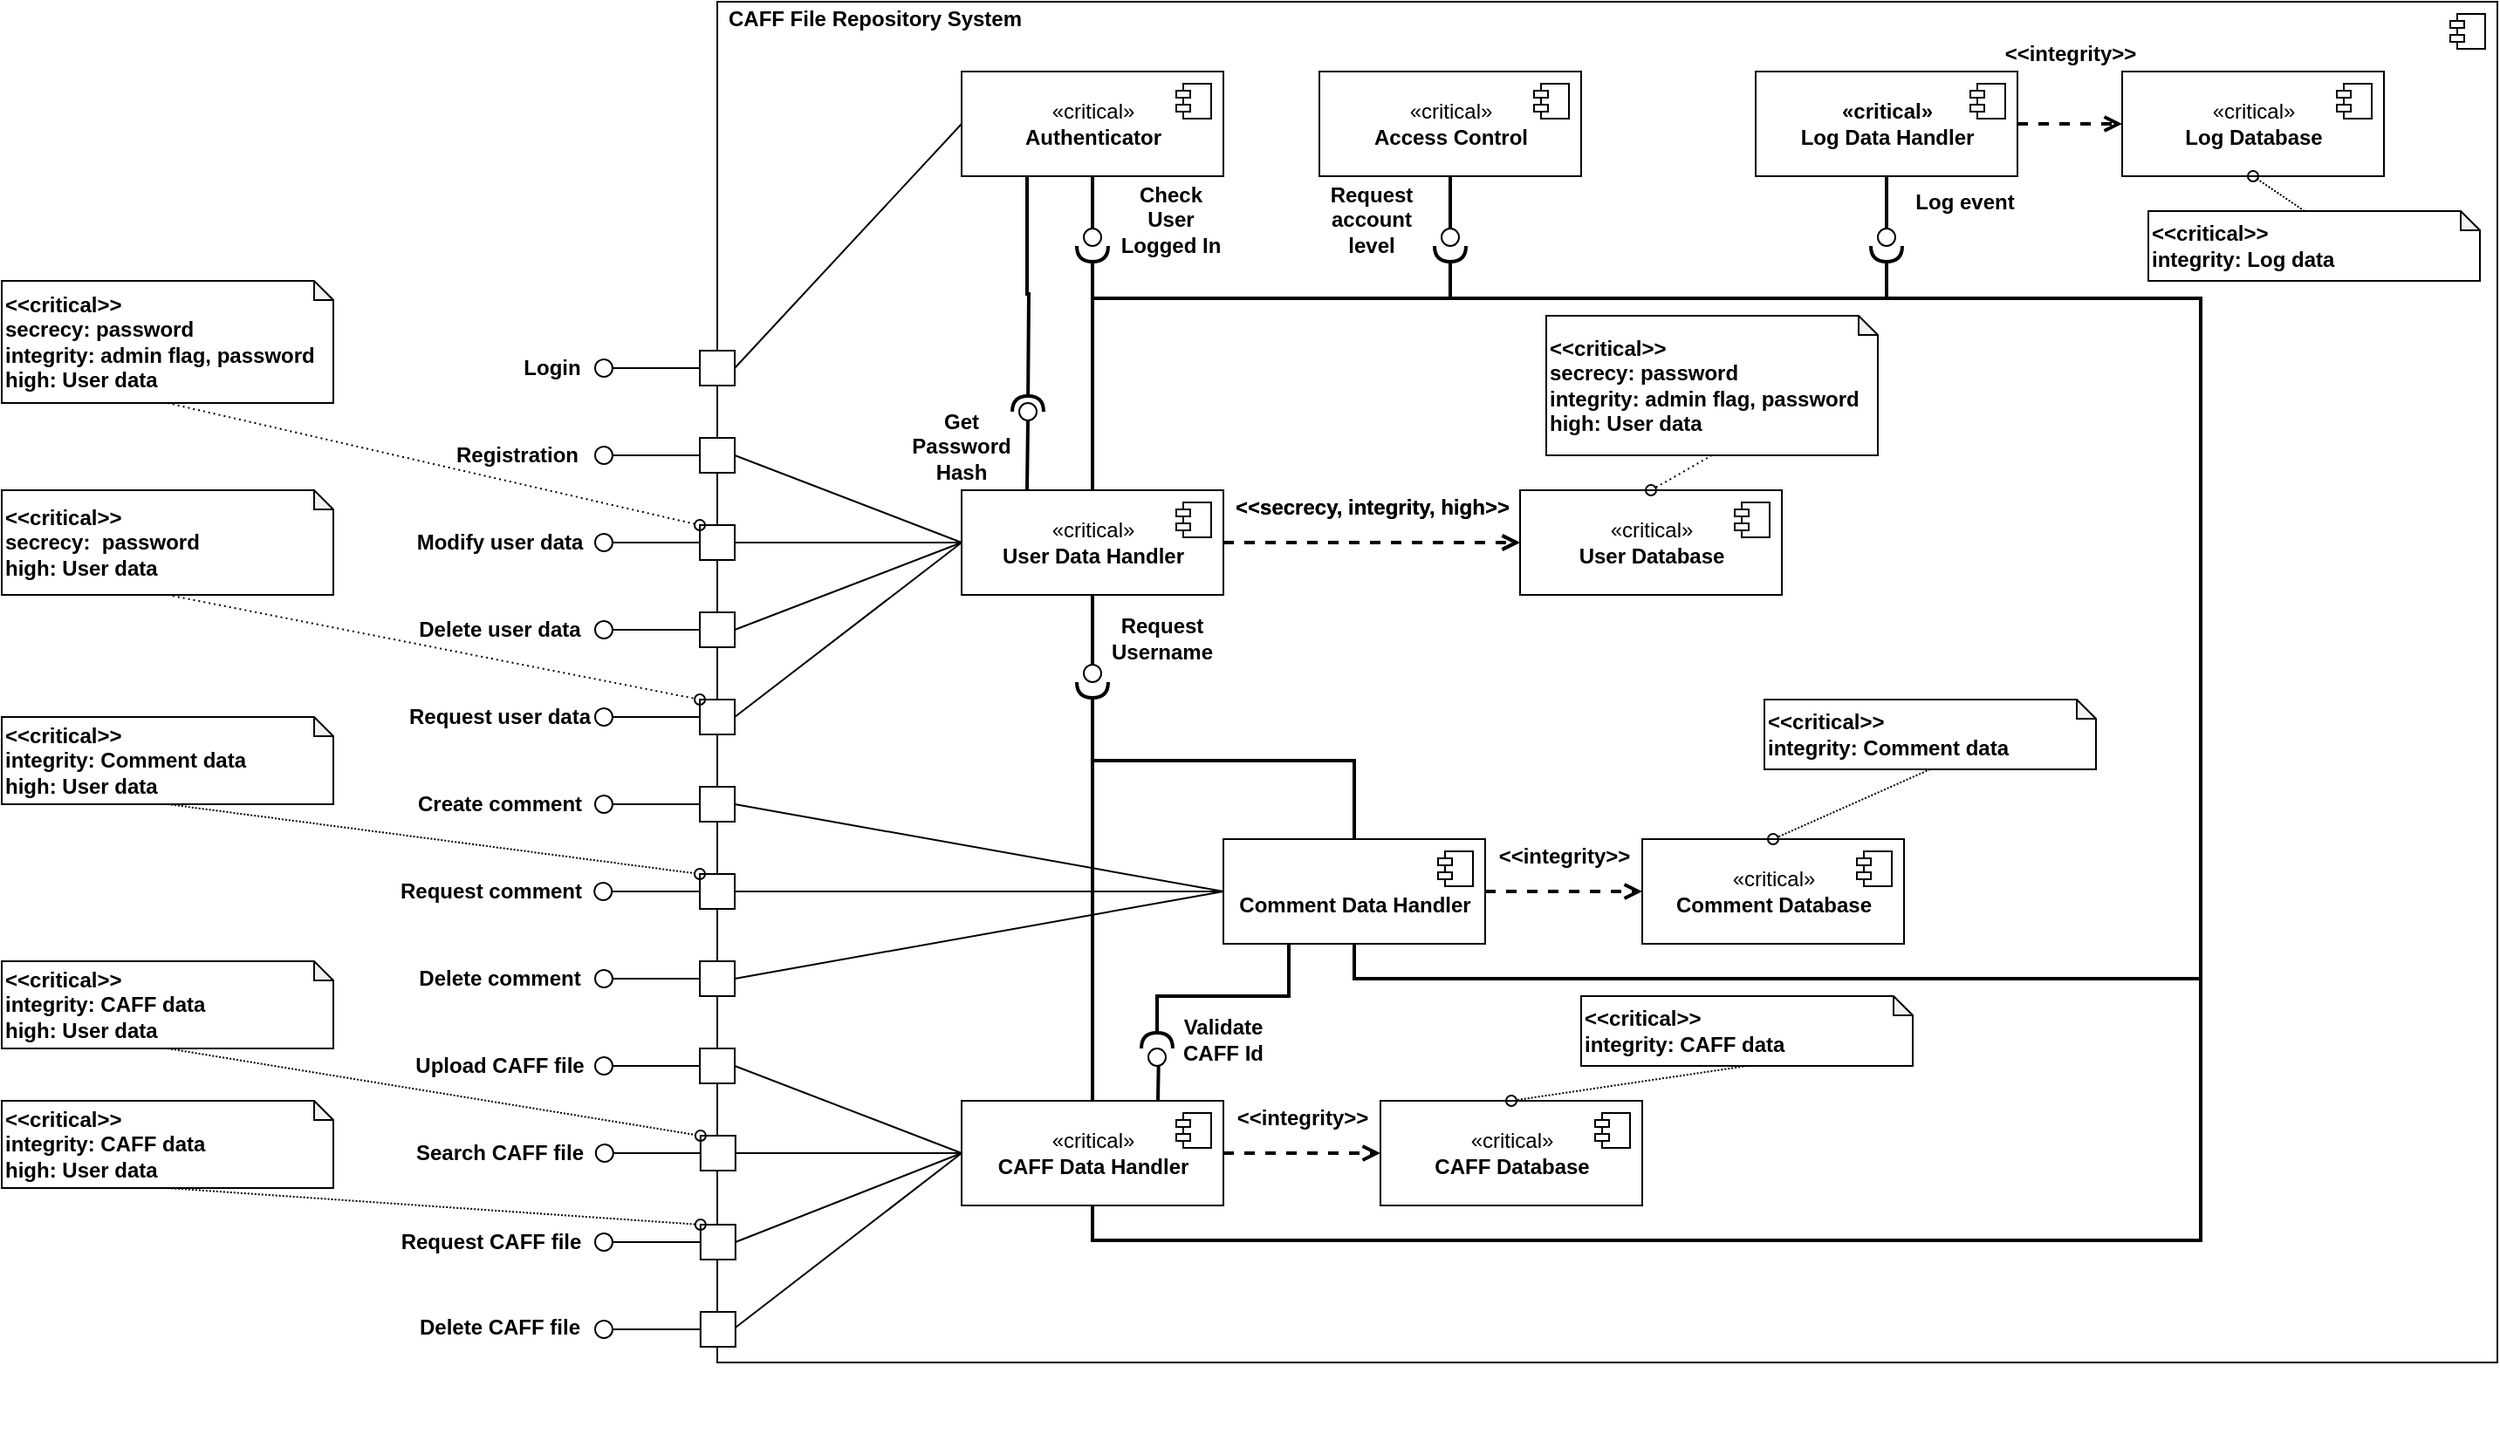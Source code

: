 <mxfile version="15.5.2" type="device"><diagram name="Page-1" id="5f0bae14-7c28-e335-631c-24af17079c00"><mxGraphModel dx="2138" dy="1414" grid="1" gridSize="10" guides="1" tooltips="1" connect="1" arrows="1" fold="1" page="1" pageScale="1" pageWidth="1100" pageHeight="850" background="none" math="0" shadow="0"><root><mxCell id="0"/><mxCell id="1" parent="0"/><mxCell id="-QCfbJkyfZG9LD16pUeI-1" value="" style="html=1;dropTarget=0;movable=0;allowArrows=0;connectable=0;resizable=1;rotatable=0;" parent="1" vertex="1"><mxGeometry x="260" y="-20" width="1020" height="780" as="geometry"/></mxCell><mxCell id="-QCfbJkyfZG9LD16pUeI-2" value="" style="shape=module;jettyWidth=8;jettyHeight=4;" parent="-QCfbJkyfZG9LD16pUeI-1" vertex="1"><mxGeometry x="1" width="20" height="20" relative="1" as="geometry"><mxPoint x="-27" y="7" as="offset"/></mxGeometry></mxCell><mxCell id="-QCfbJkyfZG9LD16pUeI-3" value="CAFF File Repository System" style="text;html=1;align=center;verticalAlign=middle;resizable=0;points=[];autosize=1;strokeColor=none;fillColor=none;fontStyle=1" parent="1" vertex="1"><mxGeometry x="260" y="-20" width="180" height="20" as="geometry"/></mxCell><mxCell id="-QCfbJkyfZG9LD16pUeI-111" style="edgeStyle=none;rounded=0;orthogonalLoop=1;jettySize=auto;html=1;exitX=1;exitY=0.5;exitDx=0;exitDy=0;entryX=0;entryY=0.5;entryDx=0;entryDy=0;dashed=1;endArrow=open;endFill=0;strokeWidth=2;" parent="1" source="-QCfbJkyfZG9LD16pUeI-5" target="-QCfbJkyfZG9LD16pUeI-11" edge="1"><mxGeometry relative="1" as="geometry"/></mxCell><mxCell id="-QCfbJkyfZG9LD16pUeI-143" style="edgeStyle=orthogonalEdgeStyle;rounded=0;orthogonalLoop=1;jettySize=auto;html=1;exitX=0.5;exitY=1;exitDx=0;exitDy=0;endArrow=none;endFill=0;strokeWidth=2;" parent="1" source="-QCfbJkyfZG9LD16pUeI-5" edge="1"><mxGeometry relative="1" as="geometry"><mxPoint x="475" y="360" as="targetPoint"/></mxGeometry></mxCell><mxCell id="-HfdM1WWx-DZBQaStd_Z-57" style="edgeStyle=orthogonalEdgeStyle;rounded=0;orthogonalLoop=1;jettySize=auto;html=1;exitX=0.5;exitY=0;exitDx=0;exitDy=0;endArrow=halfCircle;endFill=0;strokeWidth=2;" parent="1" source="-QCfbJkyfZG9LD16pUeI-5" target="-HfdM1WWx-DZBQaStd_Z-66" edge="1"><mxGeometry relative="1" as="geometry"><mxPoint x="920" y="130" as="targetPoint"/><Array as="points"><mxPoint x="475" y="150"/><mxPoint x="930" y="150"/></Array></mxGeometry></mxCell><mxCell id="-QCfbJkyfZG9LD16pUeI-5" value="&lt;div&gt;«critical»&lt;/div&gt;&lt;div&gt;&lt;b&gt;User Data Handler&lt;/b&gt;&lt;/div&gt;" style="html=1;dropTarget=0;" parent="1" vertex="1"><mxGeometry x="400" y="260" width="150" height="60" as="geometry"/></mxCell><mxCell id="-QCfbJkyfZG9LD16pUeI-6" value="" style="shape=module;jettyWidth=8;jettyHeight=4;" parent="-QCfbJkyfZG9LD16pUeI-5" vertex="1"><mxGeometry x="1" width="20" height="20" relative="1" as="geometry"><mxPoint x="-27" y="7" as="offset"/></mxGeometry></mxCell><mxCell id="-QCfbJkyfZG9LD16pUeI-110" style="edgeStyle=none;rounded=0;orthogonalLoop=1;jettySize=auto;html=1;exitX=1;exitY=0.5;exitDx=0;exitDy=0;entryX=0;entryY=0.5;entryDx=0;entryDy=0;endArrow=open;endFill=0;dashed=1;strokeWidth=2;" parent="1" source="-QCfbJkyfZG9LD16pUeI-7" target="-QCfbJkyfZG9LD16pUeI-17" edge="1"><mxGeometry relative="1" as="geometry"/></mxCell><mxCell id="-HfdM1WWx-DZBQaStd_Z-55" style="edgeStyle=orthogonalEdgeStyle;rounded=0;orthogonalLoop=1;jettySize=auto;html=1;exitX=0.5;exitY=1;exitDx=0;exitDy=0;endArrow=halfCircle;endFill=0;strokeWidth=2;" parent="1" source="-QCfbJkyfZG9LD16pUeI-7" target="-HfdM1WWx-DZBQaStd_Z-31" edge="1"><mxGeometry relative="1" as="geometry"><Array as="points"><mxPoint x="475" y="690"/><mxPoint x="1110" y="690"/><mxPoint x="1110" y="150"/><mxPoint x="475" y="150"/></Array></mxGeometry></mxCell><mxCell id="-HfdM1WWx-DZBQaStd_Z-59" style="edgeStyle=orthogonalEdgeStyle;rounded=0;orthogonalLoop=1;jettySize=auto;html=1;exitX=0.5;exitY=0;exitDx=0;exitDy=0;endArrow=none;endFill=0;strokeWidth=2;" parent="1" source="-QCfbJkyfZG9LD16pUeI-7" edge="1"><mxGeometry relative="1" as="geometry"><mxPoint x="475" y="380" as="targetPoint"/></mxGeometry></mxCell><mxCell id="_Z9CN36HjqxDnk6Rfu2H-1" style="edgeStyle=orthogonalEdgeStyle;rounded=0;orthogonalLoop=1;jettySize=auto;html=1;exitX=0.75;exitY=0;exitDx=0;exitDy=0;endArrow=none;endFill=0;strokeWidth=2;" edge="1" parent="1" source="-QCfbJkyfZG9LD16pUeI-7"><mxGeometry relative="1" as="geometry"><mxPoint x="513" y="580" as="targetPoint"/></mxGeometry></mxCell><mxCell id="-QCfbJkyfZG9LD16pUeI-7" value="«critical»&lt;div&gt;&lt;b&gt;CAFF Data Handler&lt;/b&gt;&lt;/div&gt;" style="html=1;dropTarget=0;" parent="1" vertex="1"><mxGeometry x="400" y="610" width="150" height="60" as="geometry"/></mxCell><mxCell id="-QCfbJkyfZG9LD16pUeI-8" value="" style="shape=module;jettyWidth=8;jettyHeight=4;" parent="-QCfbJkyfZG9LD16pUeI-7" vertex="1"><mxGeometry x="1" width="20" height="20" relative="1" as="geometry"><mxPoint x="-27" y="7" as="offset"/></mxGeometry></mxCell><mxCell id="-QCfbJkyfZG9LD16pUeI-112" style="edgeStyle=none;rounded=0;orthogonalLoop=1;jettySize=auto;html=1;exitX=1;exitY=0.5;exitDx=0;exitDy=0;entryX=0;entryY=0.5;entryDx=0;entryDy=0;dashed=1;endArrow=open;endFill=0;strokeWidth=2;" parent="1" source="-QCfbJkyfZG9LD16pUeI-9" target="-QCfbJkyfZG9LD16pUeI-13" edge="1"><mxGeometry relative="1" as="geometry"/></mxCell><mxCell id="-HfdM1WWx-DZBQaStd_Z-56" style="edgeStyle=orthogonalEdgeStyle;rounded=0;orthogonalLoop=1;jettySize=auto;html=1;exitX=0.5;exitY=1;exitDx=0;exitDy=0;endArrow=halfCircle;endFill=0;strokeWidth=2;entryX=0.5;entryY=0;entryDx=0;entryDy=0;entryPerimeter=0;" parent="1" source="-QCfbJkyfZG9LD16pUeI-9" target="-HfdM1WWx-DZBQaStd_Z-37" edge="1"><mxGeometry relative="1" as="geometry"><Array as="points"><mxPoint x="625" y="540"/><mxPoint x="1110" y="540"/><mxPoint x="1110" y="150"/><mxPoint x="680" y="150"/></Array></mxGeometry></mxCell><mxCell id="-HfdM1WWx-DZBQaStd_Z-58" style="edgeStyle=orthogonalEdgeStyle;rounded=0;orthogonalLoop=1;jettySize=auto;html=1;exitX=0.5;exitY=0;exitDx=0;exitDy=0;endArrow=halfCircle;endFill=0;strokeWidth=2;" parent="1" source="-QCfbJkyfZG9LD16pUeI-9" target="-QCfbJkyfZG9LD16pUeI-149" edge="1"><mxGeometry relative="1" as="geometry"><mxPoint x="475" y="380" as="targetPoint"/></mxGeometry></mxCell><mxCell id="_Z9CN36HjqxDnk6Rfu2H-5" style="edgeStyle=orthogonalEdgeStyle;rounded=0;orthogonalLoop=1;jettySize=auto;html=1;exitX=0.25;exitY=1;exitDx=0;exitDy=0;endArrow=halfCircle;endFill=0;strokeWidth=2;" edge="1" parent="1" source="-QCfbJkyfZG9LD16pUeI-9" target="_Z9CN36HjqxDnk6Rfu2H-4"><mxGeometry relative="1" as="geometry"><mxPoint x="510" y="580" as="targetPoint"/></mxGeometry></mxCell><mxCell id="-QCfbJkyfZG9LD16pUeI-9" value="&lt;div&gt;&lt;b&gt;&lt;br&gt;&lt;/b&gt;&lt;/div&gt;&lt;div&gt;&lt;b&gt;Comment Data Handler&lt;/b&gt;&lt;/div&gt;" style="html=1;dropTarget=0;" parent="1" vertex="1"><mxGeometry x="550" y="460" width="150" height="60" as="geometry"/></mxCell><mxCell id="-QCfbJkyfZG9LD16pUeI-10" value="" style="shape=module;jettyWidth=8;jettyHeight=4;" parent="-QCfbJkyfZG9LD16pUeI-9" vertex="1"><mxGeometry x="1" width="20" height="20" relative="1" as="geometry"><mxPoint x="-27" y="7" as="offset"/></mxGeometry></mxCell><mxCell id="-QCfbJkyfZG9LD16pUeI-11" value="«critical»&lt;br&gt;&lt;b&gt;User Database&lt;br&gt;&lt;/b&gt;" style="html=1;dropTarget=0;" parent="1" vertex="1"><mxGeometry x="720" y="260" width="150" height="60" as="geometry"/></mxCell><mxCell id="-QCfbJkyfZG9LD16pUeI-12" value="" style="shape=module;jettyWidth=8;jettyHeight=4;" parent="-QCfbJkyfZG9LD16pUeI-11" vertex="1"><mxGeometry x="1" width="20" height="20" relative="1" as="geometry"><mxPoint x="-27" y="7" as="offset"/></mxGeometry></mxCell><mxCell id="-QCfbJkyfZG9LD16pUeI-13" value="«critical»&lt;br&gt;&lt;b&gt;Comment Database&lt;br&gt;&lt;/b&gt;" style="html=1;dropTarget=0;" parent="1" vertex="1"><mxGeometry x="790" y="460" width="150" height="60" as="geometry"/></mxCell><mxCell id="-QCfbJkyfZG9LD16pUeI-14" value="" style="shape=module;jettyWidth=8;jettyHeight=4;" parent="-QCfbJkyfZG9LD16pUeI-13" vertex="1"><mxGeometry x="1" width="20" height="20" relative="1" as="geometry"><mxPoint x="-27" y="7" as="offset"/></mxGeometry></mxCell><mxCell id="-QCfbJkyfZG9LD16pUeI-15" value="«critical»&lt;br&gt;&lt;b&gt;Log Database&lt;br&gt;&lt;/b&gt;" style="html=1;dropTarget=0;" parent="1" vertex="1"><mxGeometry x="1065" y="20" width="150" height="60" as="geometry"/></mxCell><mxCell id="-QCfbJkyfZG9LD16pUeI-16" value="" style="shape=module;jettyWidth=8;jettyHeight=4;" parent="-QCfbJkyfZG9LD16pUeI-15" vertex="1"><mxGeometry x="1" width="20" height="20" relative="1" as="geometry"><mxPoint x="-27" y="7" as="offset"/></mxGeometry></mxCell><mxCell id="-QCfbJkyfZG9LD16pUeI-17" value="«critical»&lt;br&gt;&lt;b&gt;CAFF Database&lt;br&gt;&lt;/b&gt;" style="html=1;dropTarget=0;" parent="1" vertex="1"><mxGeometry x="640" y="610" width="150" height="60" as="geometry"/></mxCell><mxCell id="-QCfbJkyfZG9LD16pUeI-18" value="" style="shape=module;jettyWidth=8;jettyHeight=4;" parent="-QCfbJkyfZG9LD16pUeI-17" vertex="1"><mxGeometry x="1" width="20" height="20" relative="1" as="geometry"><mxPoint x="-27" y="7" as="offset"/></mxGeometry></mxCell><mxCell id="-QCfbJkyfZG9LD16pUeI-27" value="" style="group" parent="1" vertex="1" connectable="0"><mxGeometry x="189.583" y="230" width="80.417" height="20" as="geometry"/></mxCell><mxCell id="-QCfbJkyfZG9LD16pUeI-19" value="" style="rounded=0;whiteSpace=wrap;html=1;" parent="-QCfbJkyfZG9LD16pUeI-27" vertex="1"><mxGeometry x="60.417" width="20" height="20" as="geometry"/></mxCell><mxCell id="-QCfbJkyfZG9LD16pUeI-21" value="" style="rounded=0;orthogonalLoop=1;jettySize=auto;html=1;endArrow=none;endFill=0;sketch=0;sourcePerimeterSpacing=0;targetPerimeterSpacing=0;edgeStyle=orthogonalEdgeStyle;" parent="-QCfbJkyfZG9LD16pUeI-27" edge="1"><mxGeometry relative="1" as="geometry"><mxPoint x="60.417" y="10" as="sourcePoint"/><mxPoint x="10.417" y="10" as="targetPoint"/></mxGeometry></mxCell><mxCell id="-QCfbJkyfZG9LD16pUeI-23" value="" style="ellipse;whiteSpace=wrap;html=1;align=center;aspect=fixed;resizable=0;points=[];outlineConnect=0;sketch=0;rotation=-85;" parent="-QCfbJkyfZG9LD16pUeI-27" vertex="1"><mxGeometry x="0.417" y="5" width="10" height="10" as="geometry"/></mxCell><mxCell id="-QCfbJkyfZG9LD16pUeI-28" value="" style="group" parent="1" vertex="1" connectable="0"><mxGeometry x="189.583" y="180" width="80.417" height="20" as="geometry"/></mxCell><mxCell id="-QCfbJkyfZG9LD16pUeI-29" value="" style="rounded=0;whiteSpace=wrap;html=1;" parent="-QCfbJkyfZG9LD16pUeI-28" vertex="1"><mxGeometry x="60.417" width="20" height="20" as="geometry"/></mxCell><mxCell id="-QCfbJkyfZG9LD16pUeI-30" value="" style="rounded=0;orthogonalLoop=1;jettySize=auto;html=1;endArrow=none;endFill=0;sketch=0;sourcePerimeterSpacing=0;targetPerimeterSpacing=0;edgeStyle=orthogonalEdgeStyle;" parent="-QCfbJkyfZG9LD16pUeI-28" edge="1"><mxGeometry relative="1" as="geometry"><mxPoint x="60.417" y="10" as="sourcePoint"/><mxPoint x="10.417" y="10" as="targetPoint"/></mxGeometry></mxCell><mxCell id="-QCfbJkyfZG9LD16pUeI-31" value="" style="ellipse;whiteSpace=wrap;html=1;align=center;aspect=fixed;resizable=0;points=[];outlineConnect=0;sketch=0;rotation=-85;" parent="-QCfbJkyfZG9LD16pUeI-28" vertex="1"><mxGeometry x="0.417" y="5" width="10" height="10" as="geometry"/></mxCell><mxCell id="-QCfbJkyfZG9LD16pUeI-32" value="Registration" style="text;html=1;align=center;verticalAlign=middle;resizable=0;points=[];autosize=1;strokeColor=none;fillColor=none;fontStyle=1" parent="1" vertex="1"><mxGeometry x="99.58" y="230" width="90" height="20" as="geometry"/></mxCell><mxCell id="-QCfbJkyfZG9LD16pUeI-33" value="Login" style="text;html=1;align=center;verticalAlign=middle;resizable=0;points=[];autosize=1;strokeColor=none;fillColor=none;fontStyle=1" parent="1" vertex="1"><mxGeometry x="139.58" y="180" width="50" height="20" as="geometry"/></mxCell><mxCell id="-QCfbJkyfZG9LD16pUeI-34" style="rounded=0;orthogonalLoop=1;jettySize=auto;html=1;exitX=1;exitY=0.5;exitDx=0;exitDy=0;entryX=0;entryY=0.5;entryDx=0;entryDy=0;endArrow=none;endFill=0;" parent="1" source="-QCfbJkyfZG9LD16pUeI-19" target="-QCfbJkyfZG9LD16pUeI-5" edge="1"><mxGeometry relative="1" as="geometry"/></mxCell><mxCell id="-QCfbJkyfZG9LD16pUeI-36" value="" style="group" parent="1" vertex="1" connectable="0"><mxGeometry x="189.583" y="280" width="80.417" height="20" as="geometry"/></mxCell><mxCell id="-QCfbJkyfZG9LD16pUeI-37" value="" style="rounded=0;whiteSpace=wrap;html=1;" parent="-QCfbJkyfZG9LD16pUeI-36" vertex="1"><mxGeometry x="60.417" width="20" height="20" as="geometry"/></mxCell><mxCell id="-QCfbJkyfZG9LD16pUeI-38" value="" style="rounded=0;orthogonalLoop=1;jettySize=auto;html=1;endArrow=none;endFill=0;sketch=0;sourcePerimeterSpacing=0;targetPerimeterSpacing=0;edgeStyle=orthogonalEdgeStyle;" parent="-QCfbJkyfZG9LD16pUeI-36" edge="1"><mxGeometry relative="1" as="geometry"><mxPoint x="60.417" y="10" as="sourcePoint"/><mxPoint x="10.417" y="10" as="targetPoint"/></mxGeometry></mxCell><mxCell id="-QCfbJkyfZG9LD16pUeI-39" value="" style="ellipse;whiteSpace=wrap;html=1;align=center;aspect=fixed;resizable=0;points=[];outlineConnect=0;sketch=0;rotation=-85;" parent="-QCfbJkyfZG9LD16pUeI-36" vertex="1"><mxGeometry x="0.417" y="5" width="10" height="10" as="geometry"/></mxCell><mxCell id="-QCfbJkyfZG9LD16pUeI-42" value="" style="group" parent="1" vertex="1" connectable="0"><mxGeometry x="189.583" y="330" width="80.417" height="20" as="geometry"/></mxCell><mxCell id="-QCfbJkyfZG9LD16pUeI-46" value="" style="edgeStyle=none;rounded=0;orthogonalLoop=1;jettySize=auto;html=1;endArrow=none;endFill=0;" parent="-QCfbJkyfZG9LD16pUeI-42" source="-QCfbJkyfZG9LD16pUeI-43" target="-QCfbJkyfZG9LD16pUeI-45" edge="1"><mxGeometry relative="1" as="geometry"/></mxCell><mxCell id="-QCfbJkyfZG9LD16pUeI-43" value="" style="rounded=0;whiteSpace=wrap;html=1;" parent="-QCfbJkyfZG9LD16pUeI-42" vertex="1"><mxGeometry x="60.417" width="20" height="20" as="geometry"/></mxCell><mxCell id="-QCfbJkyfZG9LD16pUeI-44" value="" style="rounded=0;orthogonalLoop=1;jettySize=auto;html=1;endArrow=none;endFill=0;sketch=0;sourcePerimeterSpacing=0;targetPerimeterSpacing=0;edgeStyle=orthogonalEdgeStyle;" parent="-QCfbJkyfZG9LD16pUeI-42" edge="1"><mxGeometry relative="1" as="geometry"><mxPoint x="60.417" y="10" as="sourcePoint"/><mxPoint x="10.417" y="10" as="targetPoint"/></mxGeometry></mxCell><mxCell id="-QCfbJkyfZG9LD16pUeI-45" value="" style="ellipse;whiteSpace=wrap;html=1;align=center;aspect=fixed;resizable=0;points=[];outlineConnect=0;sketch=0;rotation=-85;" parent="-QCfbJkyfZG9LD16pUeI-42" vertex="1"><mxGeometry x="0.417" y="5" width="10" height="10" as="geometry"/></mxCell><mxCell id="-QCfbJkyfZG9LD16pUeI-47" value="Modify user data" style="text;html=1;align=center;verticalAlign=middle;resizable=0;points=[];autosize=1;strokeColor=none;fillColor=none;fontStyle=1" parent="1" vertex="1"><mxGeometry x="79.58" y="280" width="110" height="20" as="geometry"/></mxCell><mxCell id="-QCfbJkyfZG9LD16pUeI-48" value="Delete user data" style="text;html=1;align=center;verticalAlign=middle;resizable=0;points=[];autosize=1;strokeColor=none;fillColor=none;fontStyle=1" parent="1" vertex="1"><mxGeometry x="79.58" y="330" width="110" height="20" as="geometry"/></mxCell><mxCell id="-QCfbJkyfZG9LD16pUeI-51" value="" style="group" parent="1" vertex="1" connectable="0"><mxGeometry x="189.583" y="430" width="80.417" height="20" as="geometry"/></mxCell><mxCell id="-QCfbJkyfZG9LD16pUeI-52" value="" style="edgeStyle=none;rounded=0;orthogonalLoop=1;jettySize=auto;html=1;endArrow=none;endFill=0;" parent="-QCfbJkyfZG9LD16pUeI-51" source="-QCfbJkyfZG9LD16pUeI-53" target="-QCfbJkyfZG9LD16pUeI-55" edge="1"><mxGeometry relative="1" as="geometry"/></mxCell><mxCell id="-QCfbJkyfZG9LD16pUeI-53" value="" style="rounded=0;whiteSpace=wrap;html=1;" parent="-QCfbJkyfZG9LD16pUeI-51" vertex="1"><mxGeometry x="60.417" width="20" height="20" as="geometry"/></mxCell><mxCell id="-QCfbJkyfZG9LD16pUeI-54" value="" style="rounded=0;orthogonalLoop=1;jettySize=auto;html=1;endArrow=none;endFill=0;sketch=0;sourcePerimeterSpacing=0;targetPerimeterSpacing=0;edgeStyle=orthogonalEdgeStyle;" parent="-QCfbJkyfZG9LD16pUeI-51" edge="1"><mxGeometry relative="1" as="geometry"><mxPoint x="60.417" y="10" as="sourcePoint"/><mxPoint x="10.417" y="10" as="targetPoint"/></mxGeometry></mxCell><mxCell id="-QCfbJkyfZG9LD16pUeI-55" value="" style="ellipse;whiteSpace=wrap;html=1;align=center;aspect=fixed;resizable=0;points=[];outlineConnect=0;sketch=0;rotation=-85;" parent="-QCfbJkyfZG9LD16pUeI-51" vertex="1"><mxGeometry x="0.417" y="5" width="10" height="10" as="geometry"/></mxCell><mxCell id="-QCfbJkyfZG9LD16pUeI-56" value="" style="group" parent="1" vertex="1" connectable="0"><mxGeometry x="189.583" y="470" width="80.417" height="20" as="geometry"/></mxCell><mxCell id="-QCfbJkyfZG9LD16pUeI-58" value="" style="rounded=0;whiteSpace=wrap;html=1;" parent="-QCfbJkyfZG9LD16pUeI-56" vertex="1"><mxGeometry x="60.417" y="10" width="20" height="20" as="geometry"/></mxCell><mxCell id="-QCfbJkyfZG9LD16pUeI-61" value="" style="group" parent="1" vertex="1" connectable="0"><mxGeometry x="189.583" y="530" width="80.417" height="20" as="geometry"/></mxCell><mxCell id="-QCfbJkyfZG9LD16pUeI-62" value="" style="edgeStyle=none;rounded=0;orthogonalLoop=1;jettySize=auto;html=1;endArrow=none;endFill=0;" parent="-QCfbJkyfZG9LD16pUeI-61" source="-QCfbJkyfZG9LD16pUeI-63" target="-QCfbJkyfZG9LD16pUeI-65" edge="1"><mxGeometry relative="1" as="geometry"/></mxCell><mxCell id="-QCfbJkyfZG9LD16pUeI-63" value="" style="rounded=0;whiteSpace=wrap;html=1;" parent="-QCfbJkyfZG9LD16pUeI-61" vertex="1"><mxGeometry x="60.417" width="20" height="20" as="geometry"/></mxCell><mxCell id="-QCfbJkyfZG9LD16pUeI-64" value="" style="rounded=0;orthogonalLoop=1;jettySize=auto;html=1;endArrow=none;endFill=0;sketch=0;sourcePerimeterSpacing=0;targetPerimeterSpacing=0;edgeStyle=orthogonalEdgeStyle;" parent="-QCfbJkyfZG9LD16pUeI-61" edge="1"><mxGeometry relative="1" as="geometry"><mxPoint x="60.417" y="10" as="sourcePoint"/><mxPoint x="10.417" y="10" as="targetPoint"/></mxGeometry></mxCell><mxCell id="-QCfbJkyfZG9LD16pUeI-65" value="" style="ellipse;whiteSpace=wrap;html=1;align=center;aspect=fixed;resizable=0;points=[];outlineConnect=0;sketch=0;rotation=-85;" parent="-QCfbJkyfZG9LD16pUeI-61" vertex="1"><mxGeometry x="0.417" y="5" width="10" height="10" as="geometry"/></mxCell><mxCell id="-QCfbJkyfZG9LD16pUeI-66" value="Create comment" style="text;html=1;align=center;verticalAlign=middle;resizable=0;points=[];autosize=1;strokeColor=none;fillColor=none;fontStyle=1" parent="1" vertex="1"><mxGeometry x="79.58" y="430" width="110" height="20" as="geometry"/></mxCell><mxCell id="-QCfbJkyfZG9LD16pUeI-67" style="edgeStyle=none;rounded=0;orthogonalLoop=1;jettySize=auto;html=1;exitX=1;exitY=0.5;exitDx=0;exitDy=0;entryX=0;entryY=0.5;entryDx=0;entryDy=0;endArrow=none;endFill=0;" parent="1" source="-QCfbJkyfZG9LD16pUeI-53" target="-QCfbJkyfZG9LD16pUeI-9" edge="1"><mxGeometry relative="1" as="geometry"/></mxCell><mxCell id="-QCfbJkyfZG9LD16pUeI-68" value="Request comment" style="text;html=1;align=center;verticalAlign=middle;resizable=0;points=[];autosize=1;strokeColor=none;fillColor=none;fontStyle=1" parent="1" vertex="1"><mxGeometry x="69.58" y="480" width="120" height="20" as="geometry"/></mxCell><mxCell id="-QCfbJkyfZG9LD16pUeI-69" value="Delete comment" style="text;html=1;align=center;verticalAlign=middle;resizable=0;points=[];autosize=1;strokeColor=none;fillColor=none;fontStyle=1" parent="1" vertex="1"><mxGeometry x="79.58" y="530" width="110" height="20" as="geometry"/></mxCell><mxCell id="-QCfbJkyfZG9LD16pUeI-70" style="edgeStyle=none;rounded=0;orthogonalLoop=1;jettySize=auto;html=1;exitX=1;exitY=0.5;exitDx=0;exitDy=0;entryX=0;entryY=0.5;entryDx=0;entryDy=0;endArrow=none;endFill=0;" parent="1" source="-QCfbJkyfZG9LD16pUeI-58" target="-QCfbJkyfZG9LD16pUeI-9" edge="1"><mxGeometry relative="1" as="geometry"/></mxCell><mxCell id="-QCfbJkyfZG9LD16pUeI-71" style="edgeStyle=none;rounded=0;orthogonalLoop=1;jettySize=auto;html=1;exitX=1;exitY=0.5;exitDx=0;exitDy=0;entryX=0;entryY=0.5;entryDx=0;entryDy=0;endArrow=none;endFill=0;" parent="1" source="-QCfbJkyfZG9LD16pUeI-63" target="-QCfbJkyfZG9LD16pUeI-9" edge="1"><mxGeometry relative="1" as="geometry"/></mxCell><mxCell id="-QCfbJkyfZG9LD16pUeI-72" value="Request user data" style="text;html=1;align=center;verticalAlign=middle;resizable=0;points=[];autosize=1;strokeColor=none;fillColor=none;fontStyle=1" parent="1" vertex="1"><mxGeometry x="74.58" y="380" width="120" height="20" as="geometry"/></mxCell><mxCell id="-QCfbJkyfZG9LD16pUeI-73" value="" style="group" parent="1" vertex="1" connectable="0"><mxGeometry x="189.583" y="380" width="80.417" height="20" as="geometry"/></mxCell><mxCell id="-QCfbJkyfZG9LD16pUeI-74" value="" style="edgeStyle=none;rounded=0;orthogonalLoop=1;jettySize=auto;html=1;endArrow=none;endFill=0;" parent="-QCfbJkyfZG9LD16pUeI-73" source="-QCfbJkyfZG9LD16pUeI-75" target="-QCfbJkyfZG9LD16pUeI-77" edge="1"><mxGeometry relative="1" as="geometry"/></mxCell><mxCell id="-QCfbJkyfZG9LD16pUeI-75" value="" style="rounded=0;whiteSpace=wrap;html=1;" parent="-QCfbJkyfZG9LD16pUeI-73" vertex="1"><mxGeometry x="60.417" width="20" height="20" as="geometry"/></mxCell><mxCell id="-QCfbJkyfZG9LD16pUeI-76" value="" style="rounded=0;orthogonalLoop=1;jettySize=auto;html=1;endArrow=none;endFill=0;sketch=0;sourcePerimeterSpacing=0;targetPerimeterSpacing=0;edgeStyle=orthogonalEdgeStyle;" parent="-QCfbJkyfZG9LD16pUeI-73" edge="1"><mxGeometry relative="1" as="geometry"><mxPoint x="60.417" y="10" as="sourcePoint"/><mxPoint x="10.417" y="10" as="targetPoint"/></mxGeometry></mxCell><mxCell id="-QCfbJkyfZG9LD16pUeI-77" value="" style="ellipse;whiteSpace=wrap;html=1;align=center;aspect=fixed;resizable=0;points=[];outlineConnect=0;sketch=0;rotation=-85;" parent="-QCfbJkyfZG9LD16pUeI-73" vertex="1"><mxGeometry x="0.417" y="5" width="10" height="10" as="geometry"/></mxCell><mxCell id="-QCfbJkyfZG9LD16pUeI-78" style="edgeStyle=none;rounded=0;orthogonalLoop=1;jettySize=auto;html=1;exitX=1;exitY=0.5;exitDx=0;exitDy=0;entryX=0;entryY=0.5;entryDx=0;entryDy=0;endArrow=none;endFill=0;" parent="1" source="-QCfbJkyfZG9LD16pUeI-75" target="-QCfbJkyfZG9LD16pUeI-5" edge="1"><mxGeometry relative="1" as="geometry"/></mxCell><mxCell id="-QCfbJkyfZG9LD16pUeI-60" value="" style="ellipse;whiteSpace=wrap;html=1;align=center;aspect=fixed;resizable=0;points=[];outlineConnect=0;sketch=0;rotation=-85;" parent="1" vertex="1"><mxGeometry x="189.58" y="485" width="10" height="10" as="geometry"/></mxCell><mxCell id="-QCfbJkyfZG9LD16pUeI-57" value="" style="edgeStyle=none;rounded=0;orthogonalLoop=1;jettySize=auto;html=1;endArrow=none;endFill=0;" parent="1" source="-QCfbJkyfZG9LD16pUeI-58" target="-QCfbJkyfZG9LD16pUeI-60" edge="1"><mxGeometry relative="1" as="geometry"/></mxCell><mxCell id="-QCfbJkyfZG9LD16pUeI-81" style="edgeStyle=none;rounded=0;orthogonalLoop=1;jettySize=auto;html=1;exitX=1;exitY=0.5;exitDx=0;exitDy=0;entryX=0;entryY=0.5;entryDx=0;entryDy=0;endArrow=none;endFill=0;" parent="1" source="-QCfbJkyfZG9LD16pUeI-37" target="-QCfbJkyfZG9LD16pUeI-5" edge="1"><mxGeometry relative="1" as="geometry"/></mxCell><mxCell id="-QCfbJkyfZG9LD16pUeI-82" style="edgeStyle=none;rounded=0;orthogonalLoop=1;jettySize=auto;html=1;exitX=1;exitY=0.5;exitDx=0;exitDy=0;entryX=0;entryY=0.5;entryDx=0;entryDy=0;endArrow=none;endFill=0;" parent="1" source="-QCfbJkyfZG9LD16pUeI-43" target="-QCfbJkyfZG9LD16pUeI-5" edge="1"><mxGeometry relative="1" as="geometry"/></mxCell><mxCell id="-QCfbJkyfZG9LD16pUeI-84" value="" style="group" parent="1" vertex="1" connectable="0"><mxGeometry x="189.583" y="580" width="80.417" height="20" as="geometry"/></mxCell><mxCell id="-QCfbJkyfZG9LD16pUeI-85" value="" style="edgeStyle=none;rounded=0;orthogonalLoop=1;jettySize=auto;html=1;endArrow=none;endFill=0;" parent="-QCfbJkyfZG9LD16pUeI-84" source="-QCfbJkyfZG9LD16pUeI-86" target="-QCfbJkyfZG9LD16pUeI-88" edge="1"><mxGeometry relative="1" as="geometry"/></mxCell><mxCell id="-QCfbJkyfZG9LD16pUeI-86" value="" style="rounded=0;whiteSpace=wrap;html=1;" parent="-QCfbJkyfZG9LD16pUeI-84" vertex="1"><mxGeometry x="60.417" width="20" height="20" as="geometry"/></mxCell><mxCell id="-QCfbJkyfZG9LD16pUeI-87" value="" style="rounded=0;orthogonalLoop=1;jettySize=auto;html=1;endArrow=none;endFill=0;sketch=0;sourcePerimeterSpacing=0;targetPerimeterSpacing=0;edgeStyle=orthogonalEdgeStyle;" parent="-QCfbJkyfZG9LD16pUeI-84" edge="1"><mxGeometry relative="1" as="geometry"><mxPoint x="60.417" y="10" as="sourcePoint"/><mxPoint x="10.417" y="10" as="targetPoint"/></mxGeometry></mxCell><mxCell id="-QCfbJkyfZG9LD16pUeI-88" value="" style="ellipse;whiteSpace=wrap;html=1;align=center;aspect=fixed;resizable=0;points=[];outlineConnect=0;sketch=0;rotation=-85;" parent="-QCfbJkyfZG9LD16pUeI-84" vertex="1"><mxGeometry x="0.417" y="5" width="10" height="10" as="geometry"/></mxCell><mxCell id="-QCfbJkyfZG9LD16pUeI-89" value="Upload CAFF file" style="text;html=1;align=center;verticalAlign=middle;resizable=0;points=[];autosize=1;strokeColor=none;fillColor=none;fontStyle=1" parent="1" vertex="1"><mxGeometry x="79.58" y="580" width="110" height="20" as="geometry"/></mxCell><mxCell id="-QCfbJkyfZG9LD16pUeI-95" value="Request CAFF file" style="text;html=1;align=center;verticalAlign=middle;resizable=0;points=[];autosize=1;strokeColor=none;fillColor=none;fontStyle=1" parent="1" vertex="1"><mxGeometry x="70.0" y="681" width="120" height="20" as="geometry"/></mxCell><mxCell id="-QCfbJkyfZG9LD16pUeI-101" value="Delete CAFF file" style="text;html=1;align=center;verticalAlign=middle;resizable=0;points=[];autosize=1;strokeColor=none;fillColor=none;fontStyle=1" parent="1" vertex="1"><mxGeometry x="80.0" y="730" width="110" height="20" as="geometry"/></mxCell><mxCell id="-QCfbJkyfZG9LD16pUeI-105" value="" style="group" parent="1" vertex="1" connectable="0"><mxGeometry x="189.583" y="680" width="90.837" height="70" as="geometry"/></mxCell><mxCell id="-QCfbJkyfZG9LD16pUeI-90" value="" style="group" parent="-QCfbJkyfZG9LD16pUeI-105" vertex="1" connectable="0"><mxGeometry x="10.42" width="80.417" height="20" as="geometry"/></mxCell><mxCell id="-QCfbJkyfZG9LD16pUeI-92" value="" style="rounded=0;whiteSpace=wrap;html=1;" parent="-QCfbJkyfZG9LD16pUeI-90" vertex="1"><mxGeometry x="50.417" y="1" width="20" height="20" as="geometry"/></mxCell><mxCell id="-QCfbJkyfZG9LD16pUeI-94" value="" style="ellipse;whiteSpace=wrap;html=1;align=center;aspect=fixed;resizable=0;points=[];outlineConnect=0;sketch=0;rotation=-85;" parent="-QCfbJkyfZG9LD16pUeI-105" vertex="1"><mxGeometry x="0.417" y="6" width="10" height="10" as="geometry"/></mxCell><mxCell id="-QCfbJkyfZG9LD16pUeI-91" value="" style="edgeStyle=none;rounded=0;orthogonalLoop=1;jettySize=auto;html=1;endArrow=none;endFill=0;exitX=0;exitY=0.5;exitDx=0;exitDy=0;" parent="-QCfbJkyfZG9LD16pUeI-105" source="-QCfbJkyfZG9LD16pUeI-92" target="-QCfbJkyfZG9LD16pUeI-94" edge="1"><mxGeometry relative="1" as="geometry"><mxPoint x="70.417" y="10" as="sourcePoint"/></mxGeometry></mxCell><mxCell id="-QCfbJkyfZG9LD16pUeI-106" style="edgeStyle=none;rounded=0;orthogonalLoop=1;jettySize=auto;html=1;exitX=1;exitY=0.5;exitDx=0;exitDy=0;entryX=0;entryY=0.5;entryDx=0;entryDy=0;endArrow=none;endFill=0;" parent="1" source="-QCfbJkyfZG9LD16pUeI-86" target="-QCfbJkyfZG9LD16pUeI-7" edge="1"><mxGeometry relative="1" as="geometry"/></mxCell><mxCell id="-QCfbJkyfZG9LD16pUeI-108" style="edgeStyle=none;rounded=0;orthogonalLoop=1;jettySize=auto;html=1;exitX=1;exitY=0.5;exitDx=0;exitDy=0;entryX=0;entryY=0.5;entryDx=0;entryDy=0;endArrow=none;endFill=0;" parent="1" target="-QCfbJkyfZG9LD16pUeI-7" edge="1"><mxGeometry relative="1" as="geometry"><mxPoint x="270.42" y="740" as="sourcePoint"/></mxGeometry></mxCell><mxCell id="-QCfbJkyfZG9LD16pUeI-109" style="edgeStyle=none;rounded=0;orthogonalLoop=1;jettySize=auto;html=1;exitX=1;exitY=0.5;exitDx=0;exitDy=0;entryX=0;entryY=0.5;entryDx=0;entryDy=0;endArrow=none;endFill=0;" parent="1" source="-QCfbJkyfZG9LD16pUeI-92" target="-QCfbJkyfZG9LD16pUeI-7" edge="1"><mxGeometry relative="1" as="geometry"/></mxCell><mxCell id="-QCfbJkyfZG9LD16pUeI-115" style="edgeStyle=none;rounded=0;orthogonalLoop=1;jettySize=auto;html=1;exitX=1;exitY=0.5;exitDx=0;exitDy=0;entryX=0;entryY=0.5;entryDx=0;entryDy=0;dashed=1;endArrow=open;endFill=0;strokeWidth=2;" parent="1" source="-QCfbJkyfZG9LD16pUeI-113" target="-QCfbJkyfZG9LD16pUeI-15" edge="1"><mxGeometry relative="1" as="geometry"/></mxCell><mxCell id="-HfdM1WWx-DZBQaStd_Z-63" style="edgeStyle=orthogonalEdgeStyle;rounded=0;orthogonalLoop=1;jettySize=auto;html=1;exitX=0.5;exitY=1;exitDx=0;exitDy=0;endArrow=none;endFill=0;strokeWidth=2;" parent="1" source="-QCfbJkyfZG9LD16pUeI-113" edge="1"><mxGeometry relative="1" as="geometry"><mxPoint x="930" y="110" as="targetPoint"/></mxGeometry></mxCell><mxCell id="-QCfbJkyfZG9LD16pUeI-113" value="&lt;div&gt;&lt;b&gt;«critical»&lt;/b&gt;&lt;/div&gt;&lt;div&gt;&lt;b&gt;Log&lt;span&gt; &lt;/span&gt;Data Handler&lt;/b&gt;&lt;/div&gt;" style="html=1;dropTarget=0;" parent="1" vertex="1"><mxGeometry x="855" y="20" width="150" height="60" as="geometry"/></mxCell><mxCell id="-QCfbJkyfZG9LD16pUeI-114" value="" style="shape=module;jettyWidth=8;jettyHeight=4;" parent="-QCfbJkyfZG9LD16pUeI-113" vertex="1"><mxGeometry x="1" width="20" height="20" relative="1" as="geometry"><mxPoint x="-27" y="7" as="offset"/></mxGeometry></mxCell><mxCell id="-QCfbJkyfZG9LD16pUeI-124" value="&lt;b&gt;Log event&lt;/b&gt;" style="text;html=1;strokeColor=none;fillColor=none;align=center;verticalAlign=middle;whiteSpace=wrap;rounded=0;" parent="1" vertex="1"><mxGeometry x="940" y="80" width="70" height="30" as="geometry"/></mxCell><mxCell id="-QCfbJkyfZG9LD16pUeI-147" value="" style="group" parent="1" vertex="1" connectable="0"><mxGeometry x="470" y="360" width="10" height="10" as="geometry"/></mxCell><mxCell id="-QCfbJkyfZG9LD16pUeI-148" value="" style="group" parent="-QCfbJkyfZG9LD16pUeI-147" vertex="1" connectable="0"><mxGeometry width="10" height="10" as="geometry"/></mxCell><mxCell id="-QCfbJkyfZG9LD16pUeI-149" value="" style="ellipse;whiteSpace=wrap;html=1;align=center;aspect=fixed;resizable=0;points=[];outlineConnect=0;sketch=0;rotation=-180;" parent="-QCfbJkyfZG9LD16pUeI-148" vertex="1"><mxGeometry width="10" height="10" as="geometry"/></mxCell><mxCell id="-QCfbJkyfZG9LD16pUeI-155" value="&lt;b&gt;Request Username&lt;br&gt;&lt;/b&gt;" style="text;html=1;strokeColor=none;fillColor=none;align=center;verticalAlign=middle;whiteSpace=wrap;rounded=0;" parent="1" vertex="1"><mxGeometry x="480" y="330" width="70" height="30" as="geometry"/></mxCell><mxCell id="-HfdM1WWx-DZBQaStd_Z-4" style="rounded=0;orthogonalLoop=1;jettySize=auto;html=1;exitX=0.5;exitY=1;exitDx=0;exitDy=0;exitPerimeter=0;entryX=0.5;entryY=0;entryDx=0;entryDy=0;dashed=1;dashPattern=1 2;endArrow=oval;endFill=0;" parent="1" source="-HfdM1WWx-DZBQaStd_Z-3" target="-QCfbJkyfZG9LD16pUeI-11" edge="1"><mxGeometry relative="1" as="geometry"/></mxCell><mxCell id="-HfdM1WWx-DZBQaStd_Z-3" value="&lt;div align=&quot;left&quot;&gt;&lt;b&gt;&amp;lt;&amp;lt;critical&amp;gt;&amp;gt;&lt;/b&gt;&lt;/div&gt;&lt;div align=&quot;left&quot;&gt;&lt;b&gt;secrecy: password&lt;/b&gt;&lt;/div&gt;&lt;div align=&quot;left&quot;&gt;&lt;b&gt;integrity: admin flag, password&lt;/b&gt;&lt;/div&gt;&lt;div align=&quot;left&quot;&gt;&lt;b&gt;high: User data&lt;br&gt;&lt;/b&gt;&lt;/div&gt;" style="shape=note;whiteSpace=wrap;html=1;backgroundOutline=1;darkOpacity=0.05;size=11;align=left;" parent="1" vertex="1"><mxGeometry x="735" y="160" width="190" height="80" as="geometry"/></mxCell><mxCell id="-HfdM1WWx-DZBQaStd_Z-5" value="&lt;b&gt;&amp;lt;&amp;lt;secrecy, integrity, high&amp;gt;&amp;gt;&lt;br&gt;&lt;/b&gt;" style="text;html=1;align=center;verticalAlign=middle;resizable=0;points=[];autosize=1;strokeColor=none;fillColor=none;" parent="1" vertex="1"><mxGeometry x="550" y="260" width="170" height="20" as="geometry"/></mxCell><mxCell id="-HfdM1WWx-DZBQaStd_Z-6" value="&lt;b&gt;&amp;lt;&amp;lt;integrity&amp;gt;&amp;gt;&lt;br&gt;&lt;/b&gt;" style="text;html=1;align=center;verticalAlign=middle;resizable=0;points=[];autosize=1;strokeColor=none;fillColor=none;" parent="1" vertex="1"><mxGeometry x="990" width="90" height="20" as="geometry"/></mxCell><mxCell id="-HfdM1WWx-DZBQaStd_Z-7" value="&lt;b&gt;&amp;lt;&amp;lt;integrity&amp;gt;&amp;gt;&lt;br&gt;&lt;/b&gt;" style="text;html=1;align=center;verticalAlign=middle;resizable=0;points=[];autosize=1;strokeColor=none;fillColor=none;" parent="1" vertex="1"><mxGeometry x="700" y="460" width="90" height="20" as="geometry"/></mxCell><mxCell id="-HfdM1WWx-DZBQaStd_Z-8" value="&lt;b&gt;&amp;lt;&amp;lt;integrity&amp;gt;&amp;gt;&lt;br&gt;&lt;/b&gt;" style="text;html=1;align=center;verticalAlign=middle;resizable=0;points=[];autosize=1;strokeColor=none;fillColor=none;" parent="1" vertex="1"><mxGeometry x="550" y="610" width="90" height="20" as="geometry"/></mxCell><mxCell id="-HfdM1WWx-DZBQaStd_Z-10" style="edgeStyle=none;rounded=0;orthogonalLoop=1;jettySize=auto;html=1;exitX=0.5;exitY=1;exitDx=0;exitDy=0;exitPerimeter=0;entryX=0;entryY=0;entryDx=0;entryDy=0;dashed=1;dashPattern=1 2;endArrow=oval;endFill=0;" parent="1" source="-HfdM1WWx-DZBQaStd_Z-9" target="-QCfbJkyfZG9LD16pUeI-37" edge="1"><mxGeometry relative="1" as="geometry"/></mxCell><mxCell id="-HfdM1WWx-DZBQaStd_Z-9" value="&lt;div align=&quot;left&quot;&gt;&lt;b&gt;&amp;lt;&amp;lt;critical&amp;gt;&amp;gt;&lt;/b&gt;&lt;/div&gt;&lt;div align=&quot;left&quot;&gt;&lt;b&gt;secrecy: password&lt;br&gt;&lt;/b&gt;&lt;/div&gt;&lt;div align=&quot;left&quot;&gt;&lt;b&gt;integrity: admin flag, password&lt;/b&gt;&lt;/div&gt;&lt;div align=&quot;left&quot;&gt;&lt;b&gt;high: User data&lt;br&gt;&lt;/b&gt;&lt;/div&gt;" style="shape=note;whiteSpace=wrap;html=1;backgroundOutline=1;darkOpacity=0.05;size=11;align=left;" parent="1" vertex="1"><mxGeometry x="-150.0" y="140" width="190" height="70" as="geometry"/></mxCell><mxCell id="-HfdM1WWx-DZBQaStd_Z-12" style="edgeStyle=none;rounded=0;orthogonalLoop=1;jettySize=auto;html=1;exitX=0.5;exitY=1;exitDx=0;exitDy=0;exitPerimeter=0;entryX=0;entryY=0;entryDx=0;entryDy=0;dashed=1;dashPattern=1 2;endArrow=oval;endFill=0;" parent="1" source="-HfdM1WWx-DZBQaStd_Z-11" target="-QCfbJkyfZG9LD16pUeI-75" edge="1"><mxGeometry relative="1" as="geometry"/></mxCell><mxCell id="-HfdM1WWx-DZBQaStd_Z-11" value="&lt;div align=&quot;left&quot;&gt;&lt;b&gt;&amp;lt;&amp;lt;critical&amp;gt;&amp;gt;&lt;/b&gt;&lt;/div&gt;&lt;div align=&quot;left&quot;&gt;&lt;b&gt;secrecy:&amp;nbsp; password&lt;/b&gt;&lt;/div&gt;&lt;div align=&quot;left&quot;&gt;&lt;b&gt;high: User data&lt;br&gt;&lt;/b&gt;&lt;/div&gt;" style="shape=note;whiteSpace=wrap;html=1;backgroundOutline=1;darkOpacity=0.05;size=11;align=left;" parent="1" vertex="1"><mxGeometry x="-150" y="260" width="190" height="60" as="geometry"/></mxCell><mxCell id="-HfdM1WWx-DZBQaStd_Z-28" style="edgeStyle=none;rounded=0;orthogonalLoop=1;jettySize=auto;html=1;exitX=0.5;exitY=1;exitDx=0;exitDy=0;endArrow=none;endFill=0;strokeWidth=2;" parent="1" source="-HfdM1WWx-DZBQaStd_Z-22" target="-HfdM1WWx-DZBQaStd_Z-31" edge="1"><mxGeometry relative="1" as="geometry"><mxPoint x="475" y="200" as="targetPoint"/></mxGeometry></mxCell><mxCell id="s9mTALG6eOXBsUAgcAT4-6" style="edgeStyle=orthogonalEdgeStyle;rounded=0;orthogonalLoop=1;jettySize=auto;html=1;exitX=0.25;exitY=1;exitDx=0;exitDy=0;endArrow=halfCircle;endFill=0;strokeWidth=2;" parent="1" source="-HfdM1WWx-DZBQaStd_Z-22" edge="1"><mxGeometry relative="1" as="geometry"><mxPoint x="438" y="215" as="targetPoint"/></mxGeometry></mxCell><mxCell id="-HfdM1WWx-DZBQaStd_Z-22" value="&lt;div&gt;«critical»&lt;/div&gt;&lt;div&gt;&lt;b&gt;Authenticator&lt;/b&gt;&lt;/div&gt;" style="html=1;dropTarget=0;" parent="1" vertex="1"><mxGeometry x="400" y="20" width="150" height="60" as="geometry"/></mxCell><mxCell id="-HfdM1WWx-DZBQaStd_Z-23" value="" style="shape=module;jettyWidth=8;jettyHeight=4;" parent="-HfdM1WWx-DZBQaStd_Z-22" vertex="1"><mxGeometry x="1" width="20" height="20" relative="1" as="geometry"><mxPoint x="-27" y="7" as="offset"/></mxGeometry></mxCell><mxCell id="-HfdM1WWx-DZBQaStd_Z-34" style="edgeStyle=none;rounded=0;orthogonalLoop=1;jettySize=auto;html=1;exitX=0.5;exitY=1;exitDx=0;exitDy=0;endArrow=none;endFill=0;strokeWidth=2;" parent="1" source="-HfdM1WWx-DZBQaStd_Z-24" target="-HfdM1WWx-DZBQaStd_Z-37" edge="1"><mxGeometry relative="1" as="geometry"><mxPoint x="695" y="200" as="targetPoint"/></mxGeometry></mxCell><mxCell id="-HfdM1WWx-DZBQaStd_Z-24" value="&lt;div&gt;«critical»&lt;/div&gt;&lt;div&gt;&lt;b&gt;Access Control&lt;/b&gt;&lt;br&gt;&lt;/div&gt;" style="html=1;dropTarget=0;" parent="1" vertex="1"><mxGeometry x="605" y="20" width="150" height="60" as="geometry"/></mxCell><mxCell id="-HfdM1WWx-DZBQaStd_Z-25" value="" style="shape=module;jettyWidth=8;jettyHeight=4;" parent="-HfdM1WWx-DZBQaStd_Z-24" vertex="1"><mxGeometry x="1" width="20" height="20" relative="1" as="geometry"><mxPoint x="-27" y="7" as="offset"/></mxGeometry></mxCell><mxCell id="-HfdM1WWx-DZBQaStd_Z-27" style="edgeStyle=none;rounded=0;orthogonalLoop=1;jettySize=auto;html=1;exitX=1;exitY=0.5;exitDx=0;exitDy=0;entryX=0;entryY=0.5;entryDx=0;entryDy=0;endArrow=none;endFill=0;" parent="1" source="-QCfbJkyfZG9LD16pUeI-29" target="-HfdM1WWx-DZBQaStd_Z-22" edge="1"><mxGeometry relative="1" as="geometry"/></mxCell><mxCell id="-HfdM1WWx-DZBQaStd_Z-29" value="" style="group" parent="1" vertex="1" connectable="0"><mxGeometry x="470" y="110" width="10" height="10" as="geometry"/></mxCell><mxCell id="-HfdM1WWx-DZBQaStd_Z-30" value="" style="group" parent="-HfdM1WWx-DZBQaStd_Z-29" vertex="1" connectable="0"><mxGeometry width="10" height="10" as="geometry"/></mxCell><mxCell id="-HfdM1WWx-DZBQaStd_Z-31" value="" style="ellipse;whiteSpace=wrap;html=1;align=center;aspect=fixed;resizable=0;points=[];outlineConnect=0;sketch=0;rotation=-180;" parent="-HfdM1WWx-DZBQaStd_Z-30" vertex="1"><mxGeometry width="10" height="10" as="geometry"/></mxCell><mxCell id="-HfdM1WWx-DZBQaStd_Z-32" value="&lt;div&gt;&lt;b&gt;Check&lt;/b&gt;&lt;/div&gt;&lt;div&gt;&lt;b&gt;User&lt;/b&gt;&lt;/div&gt;&lt;div&gt;&lt;b&gt;Logged In&lt;/b&gt;&lt;/div&gt;" style="text;html=1;strokeColor=none;fillColor=none;align=center;verticalAlign=middle;whiteSpace=wrap;rounded=0;" parent="1" vertex="1"><mxGeometry x="480" y="90" width="80" height="30" as="geometry"/></mxCell><mxCell id="-HfdM1WWx-DZBQaStd_Z-35" value="" style="group" parent="1" vertex="1" connectable="0"><mxGeometry x="675" y="110" width="10" height="10" as="geometry"/></mxCell><mxCell id="-HfdM1WWx-DZBQaStd_Z-36" value="" style="group" parent="-HfdM1WWx-DZBQaStd_Z-35" vertex="1" connectable="0"><mxGeometry width="10" height="10" as="geometry"/></mxCell><mxCell id="-HfdM1WWx-DZBQaStd_Z-37" value="" style="ellipse;whiteSpace=wrap;html=1;align=center;aspect=fixed;resizable=0;points=[];outlineConnect=0;sketch=0;rotation=-180;" parent="-HfdM1WWx-DZBQaStd_Z-36" vertex="1"><mxGeometry width="10" height="10" as="geometry"/></mxCell><mxCell id="-HfdM1WWx-DZBQaStd_Z-38" value="&lt;b&gt;Request account level&lt;br&gt;&lt;/b&gt;" style="text;html=1;strokeColor=none;fillColor=none;align=center;verticalAlign=middle;whiteSpace=wrap;rounded=0;" parent="1" vertex="1"><mxGeometry x="600" y="90" width="70" height="30" as="geometry"/></mxCell><mxCell id="-HfdM1WWx-DZBQaStd_Z-44" value="&lt;b&gt;&amp;lt;&amp;lt;secrecy, integrity, high&amp;gt;&amp;gt;&lt;br&gt;&lt;/b&gt;" style="text;html=1;align=center;verticalAlign=middle;resizable=0;points=[];autosize=1;strokeColor=none;fillColor=none;" parent="1" vertex="1"><mxGeometry x="550" y="260" width="170" height="20" as="geometry"/></mxCell><mxCell id="-HfdM1WWx-DZBQaStd_Z-54" style="edgeStyle=none;rounded=0;orthogonalLoop=1;jettySize=auto;html=1;exitX=1;exitY=0.5;exitDx=0;exitDy=0;entryX=0;entryY=0.5;entryDx=0;entryDy=0;dashed=1;endArrow=open;endFill=0;strokeWidth=2;" parent="1" edge="1"><mxGeometry relative="1" as="geometry"><mxPoint x="550" y="290" as="sourcePoint"/><mxPoint x="720" y="290" as="targetPoint"/></mxGeometry></mxCell><mxCell id="-HfdM1WWx-DZBQaStd_Z-64" value="" style="group" parent="1" vertex="1" connectable="0"><mxGeometry x="925" y="110" width="10" height="10" as="geometry"/></mxCell><mxCell id="-HfdM1WWx-DZBQaStd_Z-65" value="" style="group" parent="-HfdM1WWx-DZBQaStd_Z-64" vertex="1" connectable="0"><mxGeometry width="10" height="10" as="geometry"/></mxCell><mxCell id="-HfdM1WWx-DZBQaStd_Z-66" value="" style="ellipse;whiteSpace=wrap;html=1;align=center;aspect=fixed;resizable=0;points=[];outlineConnect=0;sketch=0;rotation=-180;" parent="-HfdM1WWx-DZBQaStd_Z-65" vertex="1"><mxGeometry width="10" height="10" as="geometry"/></mxCell><mxCell id="-HfdM1WWx-DZBQaStd_Z-69" style="rounded=0;orthogonalLoop=1;jettySize=auto;html=1;exitX=0.5;exitY=1;exitDx=0;exitDy=0;exitPerimeter=0;entryX=0;entryY=0;entryDx=0;entryDy=0;endArrow=oval;endFill=0;strokeWidth=1;dashed=1;dashPattern=1 1;" parent="1" source="-HfdM1WWx-DZBQaStd_Z-68" target="-QCfbJkyfZG9LD16pUeI-58" edge="1"><mxGeometry relative="1" as="geometry"/></mxCell><mxCell id="-HfdM1WWx-DZBQaStd_Z-68" value="&lt;div align=&quot;left&quot;&gt;&lt;b&gt;&amp;lt;&amp;lt;critical&amp;gt;&amp;gt;&lt;/b&gt;&lt;/div&gt;&lt;div align=&quot;left&quot;&gt;&lt;b&gt;integrity: Comment data&lt;br&gt;&lt;/b&gt;&lt;/div&gt;&lt;div align=&quot;left&quot;&gt;&lt;b&gt;high: User data&lt;br&gt;&lt;/b&gt;&lt;/div&gt;" style="shape=note;whiteSpace=wrap;html=1;backgroundOutline=1;darkOpacity=0.05;size=11;align=left;" parent="1" vertex="1"><mxGeometry x="-150" y="390" width="190" height="50" as="geometry"/></mxCell><mxCell id="-HfdM1WWx-DZBQaStd_Z-71" style="edgeStyle=none;rounded=0;orthogonalLoop=1;jettySize=auto;html=1;exitX=0.5;exitY=1;exitDx=0;exitDy=0;exitPerimeter=0;dashed=1;dashPattern=1 1;endArrow=oval;endFill=0;strokeWidth=1;entryX=0;entryY=0;entryDx=0;entryDy=0;" parent="1" source="-HfdM1WWx-DZBQaStd_Z-70" target="-QCfbJkyfZG9LD16pUeI-92" edge="1"><mxGeometry relative="1" as="geometry"><mxPoint x="250" y="631" as="targetPoint"/></mxGeometry></mxCell><mxCell id="-HfdM1WWx-DZBQaStd_Z-70" value="&lt;div align=&quot;left&quot;&gt;&lt;b&gt;&amp;lt;&amp;lt;critical&amp;gt;&amp;gt;&lt;/b&gt;&lt;/div&gt;&lt;div align=&quot;left&quot;&gt;&lt;b&gt;integrity: CAFF data&lt;br&gt;&lt;/b&gt;&lt;/div&gt;&lt;div align=&quot;left&quot;&gt;&lt;b&gt;high: User data&lt;br&gt;&lt;/b&gt;&lt;/div&gt;" style="shape=note;whiteSpace=wrap;html=1;backgroundOutline=1;darkOpacity=0.05;size=11;align=left;" parent="1" vertex="1"><mxGeometry x="-150" y="610" width="190" height="50" as="geometry"/></mxCell><mxCell id="-HfdM1WWx-DZBQaStd_Z-73" style="edgeStyle=none;rounded=0;orthogonalLoop=1;jettySize=auto;html=1;exitX=0.5;exitY=1;exitDx=0;exitDy=0;exitPerimeter=0;entryX=0.5;entryY=0;entryDx=0;entryDy=0;dashed=1;dashPattern=1 1;endArrow=oval;endFill=0;strokeWidth=1;" parent="1" source="-HfdM1WWx-DZBQaStd_Z-72" target="-QCfbJkyfZG9LD16pUeI-13" edge="1"><mxGeometry relative="1" as="geometry"/></mxCell><mxCell id="-HfdM1WWx-DZBQaStd_Z-72" value="&lt;div align=&quot;left&quot;&gt;&lt;b&gt;&amp;lt;&amp;lt;critical&amp;gt;&amp;gt;&lt;/b&gt;&lt;/div&gt;&lt;div align=&quot;left&quot;&gt;&lt;b&gt;integrity: Comment data&lt;br&gt;&lt;/b&gt;&lt;/div&gt;" style="shape=note;whiteSpace=wrap;html=1;backgroundOutline=1;darkOpacity=0.05;size=11;align=left;" parent="1" vertex="1"><mxGeometry x="860" y="380" width="190" height="40" as="geometry"/></mxCell><mxCell id="-HfdM1WWx-DZBQaStd_Z-75" style="edgeStyle=none;rounded=0;orthogonalLoop=1;jettySize=auto;html=1;exitX=0.5;exitY=1;exitDx=0;exitDy=0;exitPerimeter=0;entryX=0.5;entryY=0;entryDx=0;entryDy=0;dashed=1;dashPattern=1 1;endArrow=oval;endFill=0;strokeWidth=1;" parent="1" source="-HfdM1WWx-DZBQaStd_Z-74" target="-QCfbJkyfZG9LD16pUeI-17" edge="1"><mxGeometry relative="1" as="geometry"/></mxCell><mxCell id="-HfdM1WWx-DZBQaStd_Z-74" value="&lt;div align=&quot;left&quot;&gt;&lt;b&gt;&amp;lt;&amp;lt;critical&amp;gt;&amp;gt;&lt;/b&gt;&lt;/div&gt;&lt;div align=&quot;left&quot;&gt;&lt;b&gt;integrity: CAFF data&lt;br&gt;&lt;/b&gt;&lt;/div&gt;" style="shape=note;whiteSpace=wrap;html=1;backgroundOutline=1;darkOpacity=0.05;size=11;align=left;" parent="1" vertex="1"><mxGeometry x="755" y="550" width="190" height="40" as="geometry"/></mxCell><mxCell id="-HfdM1WWx-DZBQaStd_Z-77" style="edgeStyle=none;rounded=0;orthogonalLoop=1;jettySize=auto;html=1;exitX=0;exitY=0;exitDx=89.5;exitDy=0;exitPerimeter=0;entryX=0.5;entryY=1;entryDx=0;entryDy=0;dashed=1;dashPattern=1 1;endArrow=oval;endFill=0;strokeWidth=1;" parent="1" source="-HfdM1WWx-DZBQaStd_Z-76" target="-QCfbJkyfZG9LD16pUeI-15" edge="1"><mxGeometry relative="1" as="geometry"/></mxCell><mxCell id="-HfdM1WWx-DZBQaStd_Z-76" value="&lt;div align=&quot;left&quot;&gt;&lt;b&gt;&amp;lt;&amp;lt;critical&amp;gt;&amp;gt;&lt;/b&gt;&lt;/div&gt;&lt;div align=&quot;left&quot;&gt;&lt;b&gt;integrity: Log data&lt;br&gt;&lt;/b&gt;&lt;/div&gt;" style="shape=note;whiteSpace=wrap;html=1;backgroundOutline=1;darkOpacity=0.05;size=11;align=left;" parent="1" vertex="1"><mxGeometry x="1080" y="100" width="190" height="40" as="geometry"/></mxCell><mxCell id="s9mTALG6eOXBsUAgcAT4-1" style="edgeStyle=none;rounded=0;orthogonalLoop=1;jettySize=auto;html=1;exitX=0.25;exitY=0;exitDx=0;exitDy=0;endArrow=none;endFill=0;strokeWidth=2;" parent="1" source="-QCfbJkyfZG9LD16pUeI-5" edge="1"><mxGeometry relative="1" as="geometry"><mxPoint x="438" y="220" as="targetPoint"/><mxPoint x="485" y="90" as="sourcePoint"/><Array as="points"/></mxGeometry></mxCell><mxCell id="s9mTALG6eOXBsUAgcAT4-2" value="" style="group" parent="1" vertex="1" connectable="0"><mxGeometry x="433" y="210" width="10" height="10" as="geometry"/></mxCell><mxCell id="s9mTALG6eOXBsUAgcAT4-3" value="" style="group" parent="s9mTALG6eOXBsUAgcAT4-2" vertex="1" connectable="0"><mxGeometry width="10" height="10" as="geometry"/></mxCell><mxCell id="s9mTALG6eOXBsUAgcAT4-4" value="" style="ellipse;whiteSpace=wrap;html=1;align=center;aspect=fixed;resizable=0;points=[];outlineConnect=0;sketch=0;rotation=-180;" parent="s9mTALG6eOXBsUAgcAT4-3" vertex="1"><mxGeometry width="10" height="10" as="geometry"/></mxCell><mxCell id="s9mTALG6eOXBsUAgcAT4-8" value="&lt;b&gt;Get Password Hash&lt;br&gt;&lt;/b&gt;" style="text;html=1;strokeColor=none;fillColor=none;align=center;verticalAlign=middle;whiteSpace=wrap;rounded=0;" parent="1" vertex="1"><mxGeometry x="360" y="220" width="80" height="30" as="geometry"/></mxCell><mxCell id="YT9EFxxzZON4FiOLWB_x-23" value="" style="group" parent="1" vertex="1" connectable="0"><mxGeometry x="190.003" y="630" width="80.417" height="20" as="geometry"/></mxCell><mxCell id="YT9EFxxzZON4FiOLWB_x-24" value="" style="edgeStyle=none;rounded=0;orthogonalLoop=1;jettySize=auto;html=1;endArrow=none;endFill=0;" parent="YT9EFxxzZON4FiOLWB_x-23" source="YT9EFxxzZON4FiOLWB_x-25" target="YT9EFxxzZON4FiOLWB_x-27" edge="1"><mxGeometry relative="1" as="geometry"/></mxCell><mxCell id="YT9EFxxzZON4FiOLWB_x-25" value="" style="rounded=0;whiteSpace=wrap;html=1;" parent="YT9EFxxzZON4FiOLWB_x-23" vertex="1"><mxGeometry x="60.417" width="20" height="20" as="geometry"/></mxCell><mxCell id="YT9EFxxzZON4FiOLWB_x-26" value="" style="rounded=0;orthogonalLoop=1;jettySize=auto;html=1;endArrow=none;endFill=0;sketch=0;sourcePerimeterSpacing=0;targetPerimeterSpacing=0;edgeStyle=orthogonalEdgeStyle;" parent="YT9EFxxzZON4FiOLWB_x-23" edge="1"><mxGeometry relative="1" as="geometry"><mxPoint x="60.417" y="10" as="sourcePoint"/><mxPoint x="10.417" y="10" as="targetPoint"/></mxGeometry></mxCell><mxCell id="YT9EFxxzZON4FiOLWB_x-27" value="" style="ellipse;whiteSpace=wrap;html=1;align=center;aspect=fixed;resizable=0;points=[];outlineConnect=0;sketch=0;rotation=-85;" parent="YT9EFxxzZON4FiOLWB_x-23" vertex="1"><mxGeometry x="0.417" y="5" width="10" height="10" as="geometry"/></mxCell><mxCell id="YT9EFxxzZON4FiOLWB_x-31" value="Search CAFF file" style="text;html=1;align=center;verticalAlign=middle;resizable=0;points=[];autosize=1;strokeColor=none;fillColor=none;fontStyle=1" parent="1" vertex="1"><mxGeometry x="80.0" y="630" width="110" height="20" as="geometry"/></mxCell><mxCell id="YT9EFxxzZON4FiOLWB_x-32" style="edgeStyle=orthogonalEdgeStyle;rounded=0;orthogonalLoop=1;jettySize=auto;html=1;exitX=1;exitY=0.5;exitDx=0;exitDy=0;endArrow=none;endFill=0;" parent="1" source="YT9EFxxzZON4FiOLWB_x-25" edge="1"><mxGeometry relative="1" as="geometry"><mxPoint x="400" y="640" as="targetPoint"/></mxGeometry></mxCell><mxCell id="YT9EFxxzZON4FiOLWB_x-34" style="rounded=0;orthogonalLoop=1;jettySize=auto;html=1;exitX=0.5;exitY=1;exitDx=0;exitDy=0;exitPerimeter=0;entryX=0;entryY=0;entryDx=0;entryDy=0;endArrow=oval;endFill=0;dashed=1;dashPattern=1 1;" parent="1" source="YT9EFxxzZON4FiOLWB_x-33" target="YT9EFxxzZON4FiOLWB_x-25" edge="1"><mxGeometry relative="1" as="geometry"/></mxCell><mxCell id="YT9EFxxzZON4FiOLWB_x-33" value="&lt;div align=&quot;left&quot;&gt;&lt;b&gt;&amp;lt;&amp;lt;critical&amp;gt;&amp;gt;&lt;/b&gt;&lt;/div&gt;&lt;div align=&quot;left&quot;&gt;&lt;b&gt;integrity: CAFF data&lt;br&gt;&lt;/b&gt;&lt;/div&gt;&lt;div align=&quot;left&quot;&gt;&lt;b&gt;high: User data&lt;br&gt;&lt;/b&gt;&lt;/div&gt;" style="shape=note;whiteSpace=wrap;html=1;backgroundOutline=1;darkOpacity=0.05;size=11;align=left;" parent="1" vertex="1"><mxGeometry x="-150" y="530" width="190" height="50" as="geometry"/></mxCell><mxCell id="YT9EFxxzZON4FiOLWB_x-38" value="" style="group" parent="1" vertex="1" connectable="0"><mxGeometry x="189.583" y="730" width="90.837" height="70" as="geometry"/></mxCell><mxCell id="YT9EFxxzZON4FiOLWB_x-39" value="" style="group" parent="YT9EFxxzZON4FiOLWB_x-38" vertex="1" connectable="0"><mxGeometry x="10.42" width="80.417" height="20" as="geometry"/></mxCell><mxCell id="YT9EFxxzZON4FiOLWB_x-40" value="" style="rounded=0;whiteSpace=wrap;html=1;" parent="YT9EFxxzZON4FiOLWB_x-39" vertex="1"><mxGeometry x="50.417" y="1" width="20" height="20" as="geometry"/></mxCell><mxCell id="YT9EFxxzZON4FiOLWB_x-41" value="" style="ellipse;whiteSpace=wrap;html=1;align=center;aspect=fixed;resizable=0;points=[];outlineConnect=0;sketch=0;rotation=-85;" parent="YT9EFxxzZON4FiOLWB_x-38" vertex="1"><mxGeometry x="0.417" y="6" width="10" height="10" as="geometry"/></mxCell><mxCell id="YT9EFxxzZON4FiOLWB_x-42" value="" style="edgeStyle=none;rounded=0;orthogonalLoop=1;jettySize=auto;html=1;endArrow=none;endFill=0;exitX=0;exitY=0.5;exitDx=0;exitDy=0;" parent="YT9EFxxzZON4FiOLWB_x-38" source="YT9EFxxzZON4FiOLWB_x-40" target="YT9EFxxzZON4FiOLWB_x-41" edge="1"><mxGeometry relative="1" as="geometry"><mxPoint x="70.417" y="10" as="sourcePoint"/></mxGeometry></mxCell><mxCell id="_Z9CN36HjqxDnk6Rfu2H-2" value="" style="group" vertex="1" connectable="0" parent="1"><mxGeometry x="507" y="580" width="10" height="10" as="geometry"/></mxCell><mxCell id="_Z9CN36HjqxDnk6Rfu2H-3" value="" style="group" vertex="1" connectable="0" parent="_Z9CN36HjqxDnk6Rfu2H-2"><mxGeometry width="10" height="10" as="geometry"/></mxCell><mxCell id="_Z9CN36HjqxDnk6Rfu2H-4" value="" style="ellipse;whiteSpace=wrap;html=1;align=center;aspect=fixed;resizable=0;points=[];outlineConnect=0;sketch=0;rotation=-180;" vertex="1" parent="_Z9CN36HjqxDnk6Rfu2H-3"><mxGeometry width="10" height="10" as="geometry"/></mxCell><mxCell id="_Z9CN36HjqxDnk6Rfu2H-6" value="&lt;b&gt;Validate CAFF Id&lt;br&gt;&lt;/b&gt;" style="text;html=1;strokeColor=none;fillColor=none;align=center;verticalAlign=middle;whiteSpace=wrap;rounded=0;" vertex="1" parent="1"><mxGeometry x="515" y="560" width="70" height="30" as="geometry"/></mxCell></root></mxGraphModel></diagram></mxfile>